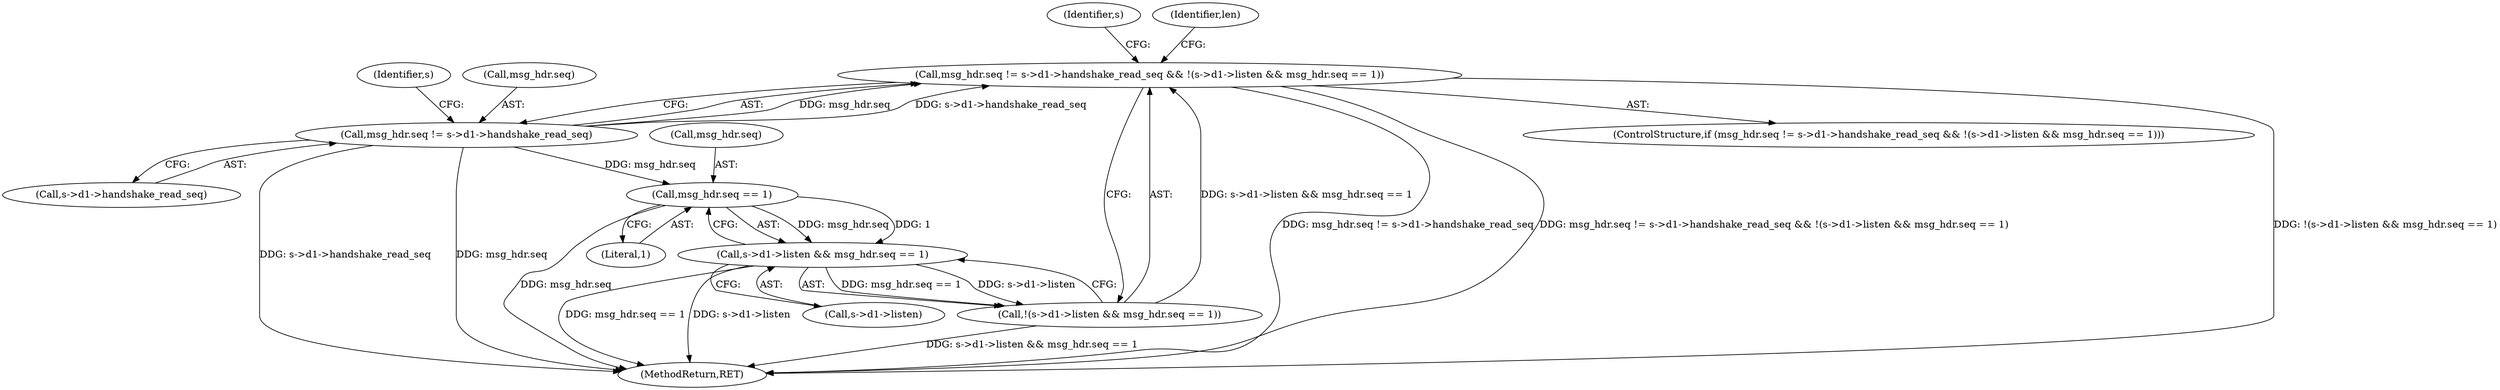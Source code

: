digraph "0_openssl_d3152655d5319ce883c8e3ac4b99f8de4c59d846@API" {
"1000181" [label="(Call,msg_hdr.seq != s->d1->handshake_read_seq && !(s->d1->listen && msg_hdr.seq == 1))"];
"1000182" [label="(Call,msg_hdr.seq != s->d1->handshake_read_seq)"];
"1000191" [label="(Call,!(s->d1->listen && msg_hdr.seq == 1))"];
"1000192" [label="(Call,s->d1->listen && msg_hdr.seq == 1)"];
"1000198" [label="(Call,msg_hdr.seq == 1)"];
"1000205" [label="(Identifier,s)"];
"1000183" [label="(Call,msg_hdr.seq)"];
"1000195" [label="(Identifier,s)"];
"1000412" [label="(MethodReturn,RET)"];
"1000210" [label="(Identifier,len)"];
"1000192" [label="(Call,s->d1->listen && msg_hdr.seq == 1)"];
"1000182" [label="(Call,msg_hdr.seq != s->d1->handshake_read_seq)"];
"1000191" [label="(Call,!(s->d1->listen && msg_hdr.seq == 1))"];
"1000198" [label="(Call,msg_hdr.seq == 1)"];
"1000181" [label="(Call,msg_hdr.seq != s->d1->handshake_read_seq && !(s->d1->listen && msg_hdr.seq == 1))"];
"1000193" [label="(Call,s->d1->listen)"];
"1000202" [label="(Literal,1)"];
"1000199" [label="(Call,msg_hdr.seq)"];
"1000186" [label="(Call,s->d1->handshake_read_seq)"];
"1000180" [label="(ControlStructure,if (msg_hdr.seq != s->d1->handshake_read_seq && !(s->d1->listen && msg_hdr.seq == 1)))"];
"1000181" -> "1000180"  [label="AST: "];
"1000181" -> "1000182"  [label="CFG: "];
"1000181" -> "1000191"  [label="CFG: "];
"1000182" -> "1000181"  [label="AST: "];
"1000191" -> "1000181"  [label="AST: "];
"1000205" -> "1000181"  [label="CFG: "];
"1000210" -> "1000181"  [label="CFG: "];
"1000181" -> "1000412"  [label="DDG: msg_hdr.seq != s->d1->handshake_read_seq"];
"1000181" -> "1000412"  [label="DDG: msg_hdr.seq != s->d1->handshake_read_seq && !(s->d1->listen && msg_hdr.seq == 1)"];
"1000181" -> "1000412"  [label="DDG: !(s->d1->listen && msg_hdr.seq == 1)"];
"1000182" -> "1000181"  [label="DDG: msg_hdr.seq"];
"1000182" -> "1000181"  [label="DDG: s->d1->handshake_read_seq"];
"1000191" -> "1000181"  [label="DDG: s->d1->listen && msg_hdr.seq == 1"];
"1000182" -> "1000186"  [label="CFG: "];
"1000183" -> "1000182"  [label="AST: "];
"1000186" -> "1000182"  [label="AST: "];
"1000195" -> "1000182"  [label="CFG: "];
"1000182" -> "1000412"  [label="DDG: s->d1->handshake_read_seq"];
"1000182" -> "1000412"  [label="DDG: msg_hdr.seq"];
"1000182" -> "1000198"  [label="DDG: msg_hdr.seq"];
"1000191" -> "1000192"  [label="CFG: "];
"1000192" -> "1000191"  [label="AST: "];
"1000191" -> "1000412"  [label="DDG: s->d1->listen && msg_hdr.seq == 1"];
"1000192" -> "1000191"  [label="DDG: s->d1->listen"];
"1000192" -> "1000191"  [label="DDG: msg_hdr.seq == 1"];
"1000192" -> "1000193"  [label="CFG: "];
"1000192" -> "1000198"  [label="CFG: "];
"1000193" -> "1000192"  [label="AST: "];
"1000198" -> "1000192"  [label="AST: "];
"1000192" -> "1000412"  [label="DDG: s->d1->listen"];
"1000192" -> "1000412"  [label="DDG: msg_hdr.seq == 1"];
"1000198" -> "1000192"  [label="DDG: msg_hdr.seq"];
"1000198" -> "1000192"  [label="DDG: 1"];
"1000198" -> "1000202"  [label="CFG: "];
"1000199" -> "1000198"  [label="AST: "];
"1000202" -> "1000198"  [label="AST: "];
"1000198" -> "1000412"  [label="DDG: msg_hdr.seq"];
}
